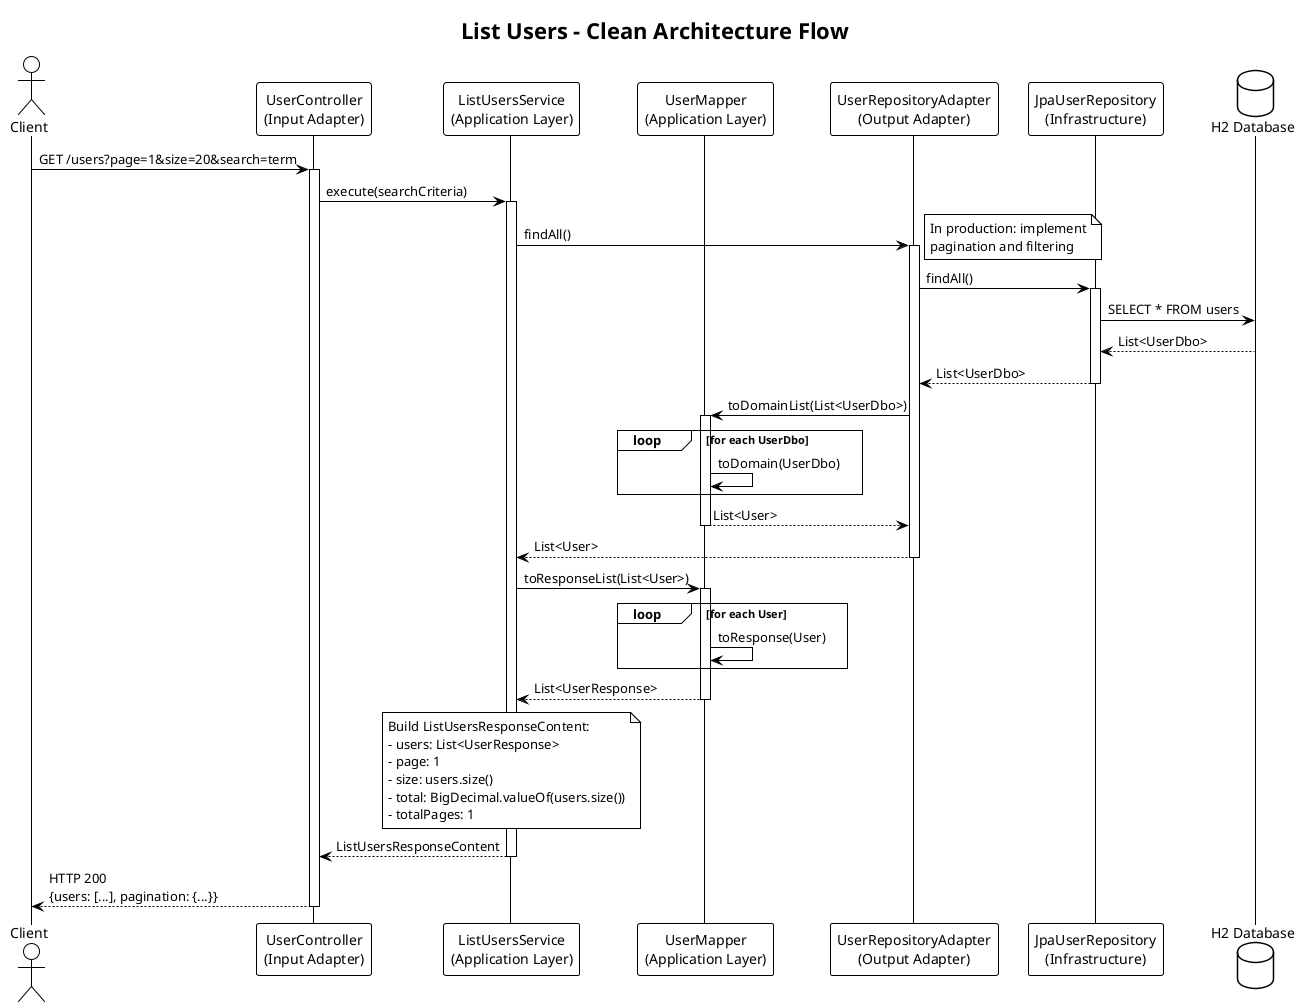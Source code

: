 @startuml ListUsers
!theme plain
title List Users - Clean Architecture Flow

actor Client
participant "UserController\n(Input Adapter)" as Controller
participant "ListUsersService\n(Application Layer)" as Service
participant "UserMapper\n(Application Layer)" as Mapper
participant "UserRepositoryAdapter\n(Output Adapter)" as RepoAdapter
participant "JpaUserRepository\n(Infrastructure)" as JpaRepo
database "H2 Database" as DB

Client -> Controller: GET /users?page=1&size=20&search=term
activate Controller

Controller -> Service: execute(searchCriteria)
activate Service

Service -> RepoAdapter: findAll()
activate RepoAdapter
note right: In production: implement\npagination and filtering

RepoAdapter -> JpaRepo: findAll()
activate JpaRepo
JpaRepo -> DB: SELECT * FROM users
DB --> JpaRepo: List<UserDbo>
JpaRepo --> RepoAdapter: List<UserDbo>
deactivate JpaRepo

RepoAdapter -> Mapper: toDomainList(List<UserDbo>)
activate Mapper
loop for each UserDbo
    Mapper -> Mapper: toDomain(UserDbo)
end
Mapper --> RepoAdapter: List<User>
deactivate Mapper

RepoAdapter --> Service: List<User>
deactivate RepoAdapter

Service -> Mapper: toResponseList(List<User>)
activate Mapper
loop for each User
    Mapper -> Mapper: toResponse(User)
end
Mapper --> Service: List<UserResponse>
deactivate Mapper

note over Service: Build ListUsersResponseContent:\n- users: List<UserResponse>\n- page: 1\n- size: users.size()\n- total: BigDecimal.valueOf(users.size())\n- totalPages: 1

Service --> Controller: ListUsersResponseContent
deactivate Service

Controller --> Client: HTTP 200\n{users: [...], pagination: {...}}
deactivate Controller

@enduml
